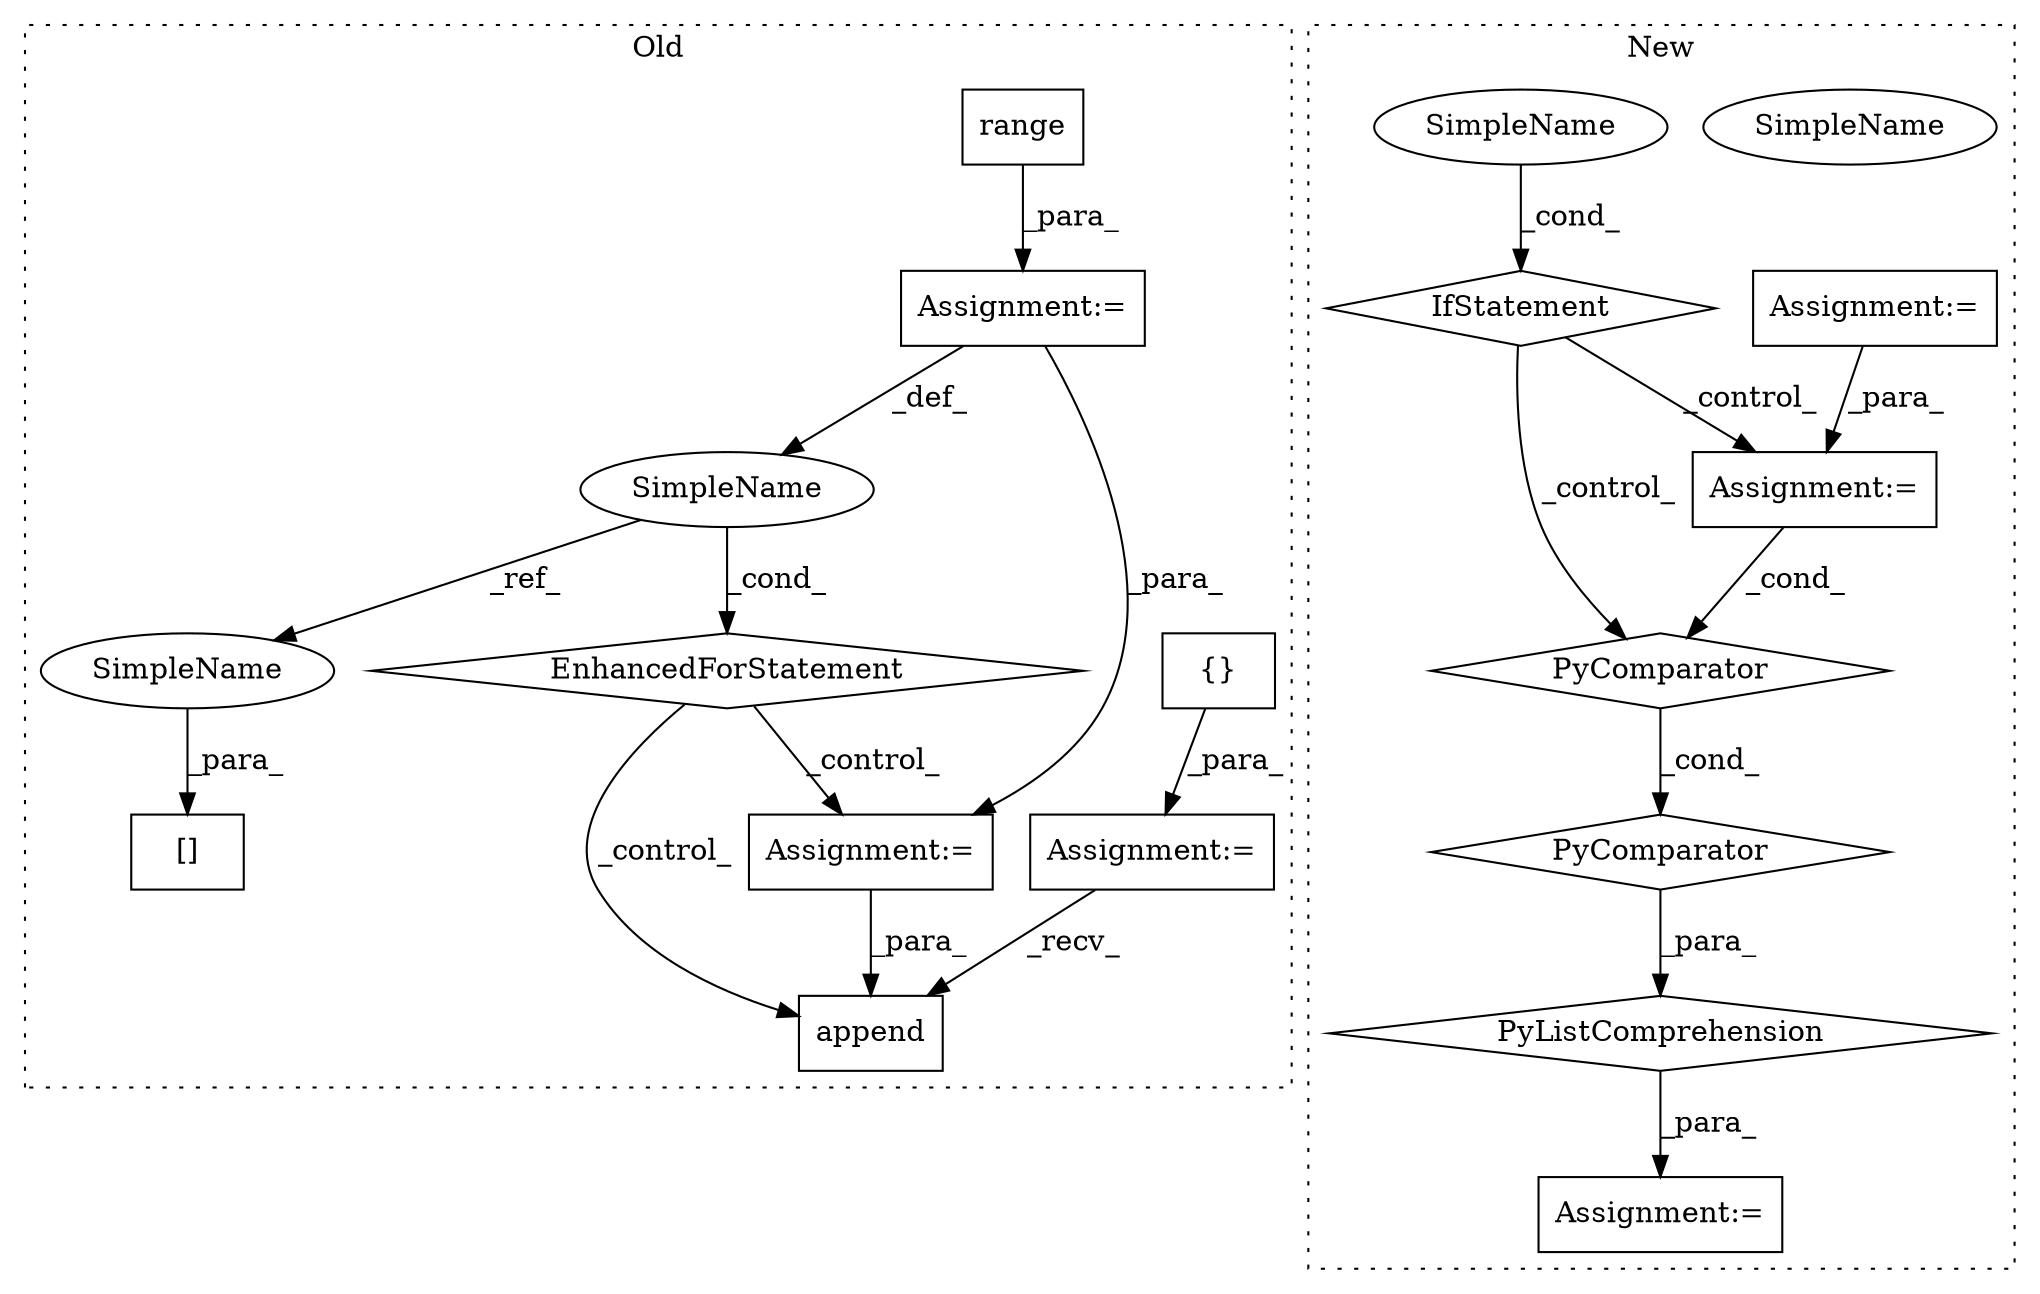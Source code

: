 digraph G {
subgraph cluster0 {
1 [label="append" a="32" s="614,624" l="7,1" shape="box"];
3 [label="Assignment:=" a="7" s="439" l="1" shape="box"];
4 [label="{}" a="4" s="449" l="2" shape="box"];
5 [label="EnhancedForStatement" a="70" s="461,544" l="61,2" shape="diamond"];
6 [label="Assignment:=" a="7" s="461,544" l="61,2" shape="box"];
7 [label="SimpleName" a="42" s="526" l="1" shape="ellipse"];
8 [label="Assignment:=" a="7" s="561" l="1" shape="box"];
10 [label="range" a="32" s="530,543" l="6,1" shape="box"];
11 [label="[]" a="2" s="563,576" l="12,1" shape="box"];
18 [label="SimpleName" a="42" s="575" l="1" shape="ellipse"];
label = "Old";
style="dotted";
}
subgraph cluster1 {
2 [label="IfStatement" a="25" s="512" l="38" shape="diamond"];
9 [label="Assignment:=" a="7" s="406" l="24" shape="box"];
12 [label="Assignment:=" a="7" s="288" l="27" shape="box"];
13 [label="SimpleName" a="42" s="545" l="5" shape="ellipse"];
14 [label="PyListComprehension" a="109" s="315" l="256" shape="diamond"];
15 [label="PyComparator" a="113" s="512" l="38" shape="diamond"];
16 [label="Assignment:=" a="7" s="512" l="38" shape="box"];
17 [label="PyComparator" a="113" s="406" l="24" shape="diamond"];
19 [label="SimpleName" a="42" s="545" l="5" shape="ellipse"];
label = "New";
style="dotted";
}
2 -> 17 [label="_control_"];
2 -> 9 [label="_control_"];
3 -> 1 [label="_recv_"];
4 -> 3 [label="_para_"];
5 -> 8 [label="_control_"];
5 -> 1 [label="_control_"];
6 -> 8 [label="_para_"];
6 -> 7 [label="_def_"];
7 -> 18 [label="_ref_"];
7 -> 5 [label="_cond_"];
8 -> 1 [label="_para_"];
9 -> 17 [label="_cond_"];
10 -> 6 [label="_para_"];
14 -> 12 [label="_para_"];
15 -> 14 [label="_para_"];
16 -> 9 [label="_para_"];
17 -> 15 [label="_cond_"];
18 -> 11 [label="_para_"];
19 -> 2 [label="_cond_"];
}